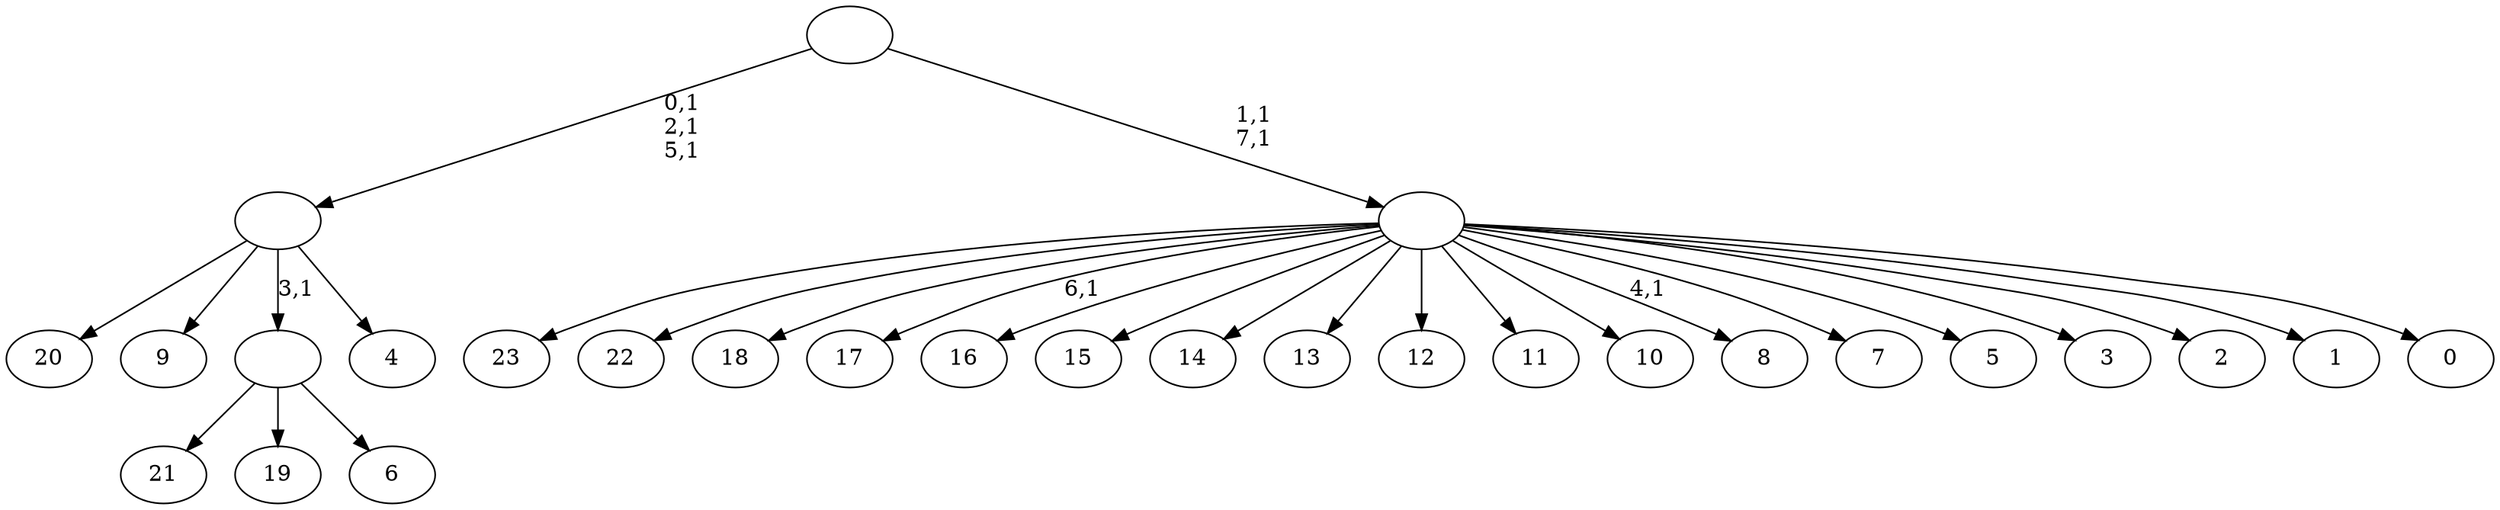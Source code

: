 digraph T {
	32 [label="23"]
	31 [label="22"]
	30 [label="21"]
	29 [label="20"]
	28 [label="19"]
	27 [label="18"]
	26 [label="17"]
	24 [label="16"]
	23 [label="15"]
	22 [label="14"]
	21 [label="13"]
	20 [label="12"]
	19 [label="11"]
	18 [label="10"]
	17 [label="9"]
	16 [label="8"]
	14 [label="7"]
	13 [label="6"]
	12 [label=""]
	11 [label="5"]
	10 [label="4"]
	9 [label=""]
	6 [label="3"]
	5 [label="2"]
	4 [label="1"]
	3 [label="0"]
	2 [label=""]
	0 [label=""]
	12 -> 30 [label=""]
	12 -> 28 [label=""]
	12 -> 13 [label=""]
	9 -> 29 [label=""]
	9 -> 17 [label=""]
	9 -> 12 [label="3,1"]
	9 -> 10 [label=""]
	2 -> 16 [label="4,1"]
	2 -> 26 [label="6,1"]
	2 -> 32 [label=""]
	2 -> 31 [label=""]
	2 -> 27 [label=""]
	2 -> 24 [label=""]
	2 -> 23 [label=""]
	2 -> 22 [label=""]
	2 -> 21 [label=""]
	2 -> 20 [label=""]
	2 -> 19 [label=""]
	2 -> 18 [label=""]
	2 -> 14 [label=""]
	2 -> 11 [label=""]
	2 -> 6 [label=""]
	2 -> 5 [label=""]
	2 -> 4 [label=""]
	2 -> 3 [label=""]
	0 -> 2 [label="1,1\n7,1"]
	0 -> 9 [label="0,1\n2,1\n5,1"]
}
